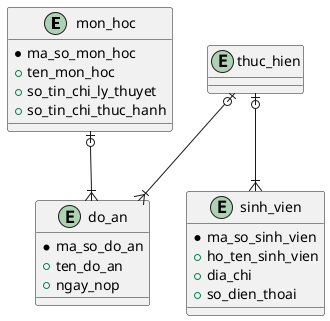 @startuml

entity "mon_hoc" as mon_hoc {
	* ma_so_mon_hoc
	+ ten_mon_hoc
	+ so_tin_chi_ly_thuyet
	+ so_tin_chi_thuc_hanh
}

entity "do_an" as do_an {
	* ma_so_do_an
	+ ten_do_an
	+ ngay_nop
}

entity "sinh_vien" as sinh_vien {
	* ma_so_sinh_vien
	+ ho_ten_sinh_vien
	+ dia_chi
	+ so_dien_thoai
}

entity "thuc_hien" as thuc_hien {
}

mon_hoc |o--|{ do_an

thuc_hien |o--|{ sinh_vien

thuc_hien |o--|{ do_an

@enduml